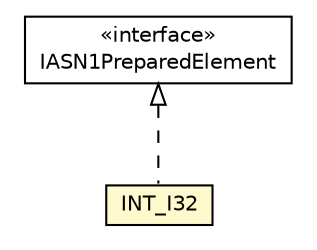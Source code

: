 #!/usr/local/bin/dot
#
# Class diagram 
# Generated by UMLGraph version R5_6-24-gf6e263 (http://www.umlgraph.org/)
#

digraph G {
	edge [fontname="Helvetica",fontsize=10,labelfontname="Helvetica",labelfontsize=10];
	node [fontname="Helvetica",fontsize=10,shape=plaintext];
	nodesep=0.25;
	ranksep=0.5;
	// org.universAAL.lddi.lib.ieeex73std.org.bn.coders.IASN1PreparedElement
	c185949 [label=<<table title="org.universAAL.lddi.lib.ieeex73std.org.bn.coders.IASN1PreparedElement" border="0" cellborder="1" cellspacing="0" cellpadding="2" port="p" href="../../org/bn/coders/IASN1PreparedElement.html">
		<tr><td><table border="0" cellspacing="0" cellpadding="1">
<tr><td align="center" balign="center"> &#171;interface&#187; </td></tr>
<tr><td align="center" balign="center"> IASN1PreparedElement </td></tr>
		</table></td></tr>
		</table>>, URL="../../org/bn/coders/IASN1PreparedElement.html", fontname="Helvetica", fontcolor="black", fontsize=10.0];
	// org.universAAL.lddi.lib.ieeex73std.x73.p20601.INT_I32
	c186039 [label=<<table title="org.universAAL.lddi.lib.ieeex73std.x73.p20601.INT_I32" border="0" cellborder="1" cellspacing="0" cellpadding="2" port="p" bgcolor="lemonChiffon" href="./INT_I32.html">
		<tr><td><table border="0" cellspacing="0" cellpadding="1">
<tr><td align="center" balign="center"> INT_I32 </td></tr>
		</table></td></tr>
		</table>>, URL="./INT_I32.html", fontname="Helvetica", fontcolor="black", fontsize=10.0];
	//org.universAAL.lddi.lib.ieeex73std.x73.p20601.INT_I32 implements org.universAAL.lddi.lib.ieeex73std.org.bn.coders.IASN1PreparedElement
	c185949:p -> c186039:p [dir=back,arrowtail=empty,style=dashed];
}

